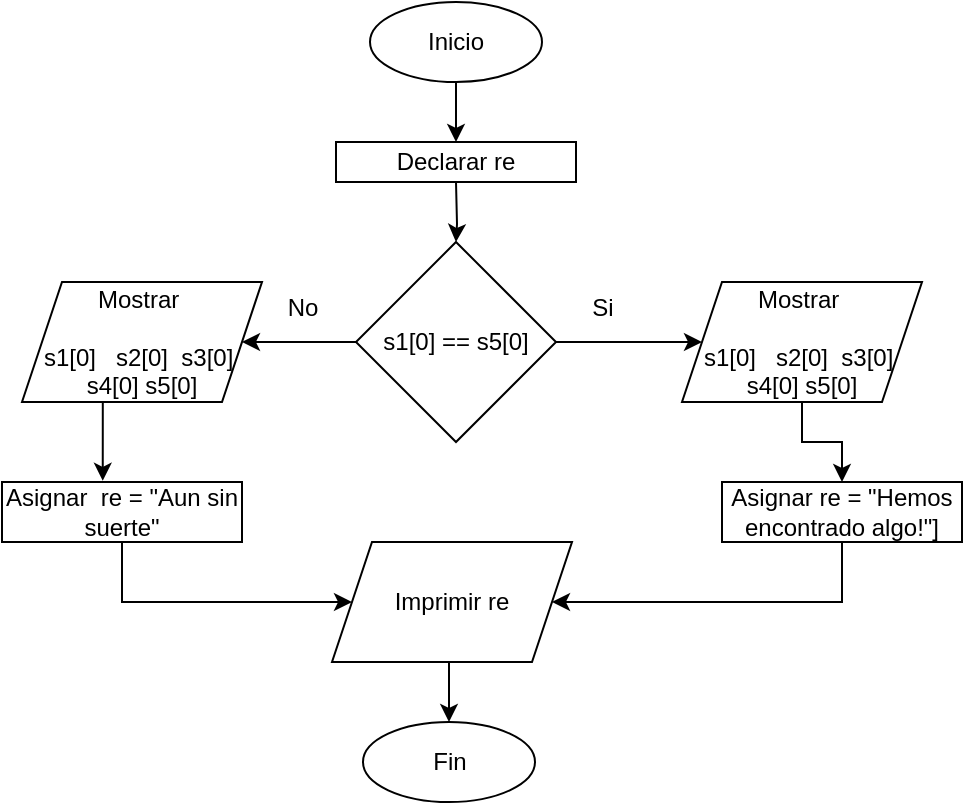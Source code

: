 <mxfile version="24.3.1" type="device">
  <diagram id="C5RBs43oDa-KdzZeNtuy" name="Page-1">
    <mxGraphModel dx="1050" dy="557" grid="1" gridSize="10" guides="1" tooltips="1" connect="1" arrows="1" fold="1" page="1" pageScale="1" pageWidth="827" pageHeight="1169" math="0" shadow="0">
      <root>
        <mxCell id="WIyWlLk6GJQsqaUBKTNV-0" />
        <mxCell id="WIyWlLk6GJQsqaUBKTNV-1" parent="WIyWlLk6GJQsqaUBKTNV-0" />
        <mxCell id="XHfnpy3bCtqbpOQF8ukO-2" style="edgeStyle=orthogonalEdgeStyle;rounded=0;orthogonalLoop=1;jettySize=auto;html=1;exitX=0.5;exitY=1;exitDx=0;exitDy=0;entryX=0.5;entryY=0;entryDx=0;entryDy=0;" parent="WIyWlLk6GJQsqaUBKTNV-1" source="XHfnpy3bCtqbpOQF8ukO-0" edge="1">
          <mxGeometry relative="1" as="geometry">
            <mxPoint x="397" y="70" as="targetPoint" />
          </mxGeometry>
        </mxCell>
        <mxCell id="XHfnpy3bCtqbpOQF8ukO-0" value="Inicio" style="ellipse;whiteSpace=wrap;html=1;" parent="WIyWlLk6GJQsqaUBKTNV-1" vertex="1">
          <mxGeometry x="354" width="86" height="40" as="geometry" />
        </mxCell>
        <mxCell id="XHfnpy3bCtqbpOQF8ukO-4" style="edgeStyle=orthogonalEdgeStyle;rounded=0;orthogonalLoop=1;jettySize=auto;html=1;exitX=0.5;exitY=1;exitDx=0;exitDy=0;" parent="WIyWlLk6GJQsqaUBKTNV-1" target="XHfnpy3bCtqbpOQF8ukO-3" edge="1">
          <mxGeometry relative="1" as="geometry">
            <mxPoint x="397" y="90" as="sourcePoint" />
          </mxGeometry>
        </mxCell>
        <mxCell id="XHfnpy3bCtqbpOQF8ukO-6" style="edgeStyle=orthogonalEdgeStyle;rounded=0;orthogonalLoop=1;jettySize=auto;html=1;exitX=1;exitY=0.5;exitDx=0;exitDy=0;entryX=0;entryY=0.5;entryDx=0;entryDy=0;" parent="WIyWlLk6GJQsqaUBKTNV-1" source="XHfnpy3bCtqbpOQF8ukO-3" edge="1">
          <mxGeometry relative="1" as="geometry">
            <mxPoint x="520" y="170" as="targetPoint" />
          </mxGeometry>
        </mxCell>
        <mxCell id="XHfnpy3bCtqbpOQF8ukO-8" style="edgeStyle=orthogonalEdgeStyle;rounded=0;orthogonalLoop=1;jettySize=auto;html=1;exitX=0;exitY=0.5;exitDx=0;exitDy=0;" parent="WIyWlLk6GJQsqaUBKTNV-1" source="XHfnpy3bCtqbpOQF8ukO-3" edge="1">
          <mxGeometry relative="1" as="geometry">
            <mxPoint x="290" y="170" as="targetPoint" />
          </mxGeometry>
        </mxCell>
        <mxCell id="XHfnpy3bCtqbpOQF8ukO-3" value="s1[0] == s5[0]" style="rhombus;whiteSpace=wrap;html=1;" parent="WIyWlLk6GJQsqaUBKTNV-1" vertex="1">
          <mxGeometry x="347" y="120" width="100" height="100" as="geometry" />
        </mxCell>
        <mxCell id="XHfnpy3bCtqbpOQF8ukO-9" value="No" style="text;html=1;align=center;verticalAlign=middle;resizable=0;points=[];autosize=1;strokeColor=none;fillColor=none;" parent="WIyWlLk6GJQsqaUBKTNV-1" vertex="1">
          <mxGeometry x="300" y="138" width="40" height="30" as="geometry" />
        </mxCell>
        <mxCell id="XHfnpy3bCtqbpOQF8ukO-11" value="Si" style="text;html=1;align=center;verticalAlign=middle;resizable=0;points=[];autosize=1;strokeColor=none;fillColor=none;" parent="WIyWlLk6GJQsqaUBKTNV-1" vertex="1">
          <mxGeometry x="455" y="138" width="30" height="30" as="geometry" />
        </mxCell>
        <mxCell id="XHfnpy3bCtqbpOQF8ukO-15" style="edgeStyle=orthogonalEdgeStyle;rounded=0;orthogonalLoop=1;jettySize=auto;html=1;exitX=0.5;exitY=1;exitDx=0;exitDy=0;entryX=0.423;entryY=-0.02;entryDx=0;entryDy=0;entryPerimeter=0;" parent="WIyWlLk6GJQsqaUBKTNV-1" edge="1">
          <mxGeometry relative="1" as="geometry">
            <mxPoint x="225" y="200" as="sourcePoint" />
            <mxPoint x="220.37" y="239.4" as="targetPoint" />
          </mxGeometry>
        </mxCell>
        <mxCell id="XHfnpy3bCtqbpOQF8ukO-23" style="edgeStyle=orthogonalEdgeStyle;rounded=0;orthogonalLoop=1;jettySize=auto;html=1;exitX=0.5;exitY=1;exitDx=0;exitDy=0;entryX=0.5;entryY=0;entryDx=0;entryDy=0;" parent="WIyWlLk6GJQsqaUBKTNV-1" target="XHfnpy3bCtqbpOQF8ukO-22" edge="1">
          <mxGeometry relative="1" as="geometry">
            <mxPoint x="393.5" y="330" as="sourcePoint" />
          </mxGeometry>
        </mxCell>
        <mxCell id="XHfnpy3bCtqbpOQF8ukO-22" value="Fin" style="ellipse;whiteSpace=wrap;html=1;" parent="WIyWlLk6GJQsqaUBKTNV-1" vertex="1">
          <mxGeometry x="350.5" y="360" width="86" height="40" as="geometry" />
        </mxCell>
        <mxCell id="xF7HPVkYfVdL8Mctdbzc-0" value="Declarar re" style="rounded=0;whiteSpace=wrap;html=1;" vertex="1" parent="WIyWlLk6GJQsqaUBKTNV-1">
          <mxGeometry x="337" y="70" width="120" height="20" as="geometry" />
        </mxCell>
        <mxCell id="xF7HPVkYfVdL8Mctdbzc-1" value="Mostrar&amp;nbsp;&lt;div&gt;&lt;br&gt;&lt;div&gt;s1[0]&amp;nbsp; &amp;nbsp;s2[0]&amp;nbsp; s3[0]&amp;nbsp; s4[0] s5[0]&lt;/div&gt;&lt;/div&gt;" style="shape=parallelogram;perimeter=parallelogramPerimeter;whiteSpace=wrap;html=1;fixedSize=1;" vertex="1" parent="WIyWlLk6GJQsqaUBKTNV-1">
          <mxGeometry x="180" y="140" width="120" height="60" as="geometry" />
        </mxCell>
        <mxCell id="xF7HPVkYfVdL8Mctdbzc-7" value="" style="edgeStyle=orthogonalEdgeStyle;rounded=0;orthogonalLoop=1;jettySize=auto;html=1;" edge="1" parent="WIyWlLk6GJQsqaUBKTNV-1" source="xF7HPVkYfVdL8Mctdbzc-2" target="xF7HPVkYfVdL8Mctdbzc-5">
          <mxGeometry relative="1" as="geometry" />
        </mxCell>
        <mxCell id="xF7HPVkYfVdL8Mctdbzc-2" value="Mostrar&amp;nbsp;&lt;div&gt;&lt;br&gt;&lt;div&gt;s1[0]&amp;nbsp; &amp;nbsp;s2[0]&amp;nbsp; s3[0]&amp;nbsp; s4[0] s5[0]&lt;/div&gt;&lt;/div&gt;" style="shape=parallelogram;perimeter=parallelogramPerimeter;whiteSpace=wrap;html=1;fixedSize=1;" vertex="1" parent="WIyWlLk6GJQsqaUBKTNV-1">
          <mxGeometry x="510" y="140" width="120" height="60" as="geometry" />
        </mxCell>
        <mxCell id="xF7HPVkYfVdL8Mctdbzc-9" style="edgeStyle=orthogonalEdgeStyle;rounded=0;orthogonalLoop=1;jettySize=auto;html=1;exitX=0.5;exitY=1;exitDx=0;exitDy=0;entryX=0;entryY=0.5;entryDx=0;entryDy=0;" edge="1" parent="WIyWlLk6GJQsqaUBKTNV-1" source="xF7HPVkYfVdL8Mctdbzc-3" target="xF7HPVkYfVdL8Mctdbzc-8">
          <mxGeometry relative="1" as="geometry" />
        </mxCell>
        <mxCell id="xF7HPVkYfVdL8Mctdbzc-3" value="Asignar&amp;nbsp;&amp;nbsp;re = &quot;Aun sin suerte&quot;" style="rounded=0;whiteSpace=wrap;html=1;" vertex="1" parent="WIyWlLk6GJQsqaUBKTNV-1">
          <mxGeometry x="170" y="240" width="120" height="30" as="geometry" />
        </mxCell>
        <mxCell id="xF7HPVkYfVdL8Mctdbzc-10" style="edgeStyle=orthogonalEdgeStyle;rounded=0;orthogonalLoop=1;jettySize=auto;html=1;exitX=0.5;exitY=1;exitDx=0;exitDy=0;entryX=1;entryY=0.5;entryDx=0;entryDy=0;" edge="1" parent="WIyWlLk6GJQsqaUBKTNV-1" source="xF7HPVkYfVdL8Mctdbzc-5" target="xF7HPVkYfVdL8Mctdbzc-8">
          <mxGeometry relative="1" as="geometry" />
        </mxCell>
        <mxCell id="xF7HPVkYfVdL8Mctdbzc-5" value="Asignar re = &quot;Hemos encontrado algo!&quot;]" style="rounded=0;whiteSpace=wrap;html=1;" vertex="1" parent="WIyWlLk6GJQsqaUBKTNV-1">
          <mxGeometry x="530" y="240" width="120" height="30" as="geometry" />
        </mxCell>
        <mxCell id="xF7HPVkYfVdL8Mctdbzc-8" value="Imprimir re" style="shape=parallelogram;perimeter=parallelogramPerimeter;whiteSpace=wrap;html=1;fixedSize=1;" vertex="1" parent="WIyWlLk6GJQsqaUBKTNV-1">
          <mxGeometry x="335" y="270" width="120" height="60" as="geometry" />
        </mxCell>
      </root>
    </mxGraphModel>
  </diagram>
</mxfile>
